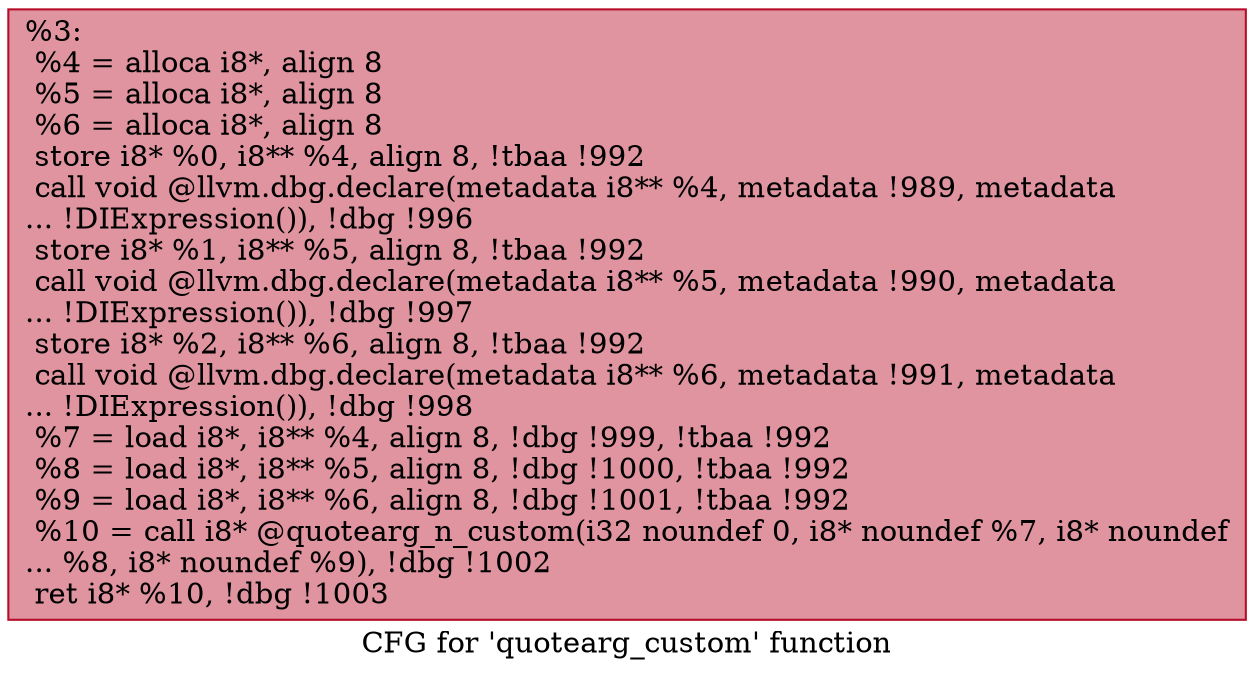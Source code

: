 digraph "CFG for 'quotearg_custom' function" {
	label="CFG for 'quotearg_custom' function";

	Node0xc44660 [shape=record,color="#b70d28ff", style=filled, fillcolor="#b70d2870",label="{%3:\l  %4 = alloca i8*, align 8\l  %5 = alloca i8*, align 8\l  %6 = alloca i8*, align 8\l  store i8* %0, i8** %4, align 8, !tbaa !992\l  call void @llvm.dbg.declare(metadata i8** %4, metadata !989, metadata\l... !DIExpression()), !dbg !996\l  store i8* %1, i8** %5, align 8, !tbaa !992\l  call void @llvm.dbg.declare(metadata i8** %5, metadata !990, metadata\l... !DIExpression()), !dbg !997\l  store i8* %2, i8** %6, align 8, !tbaa !992\l  call void @llvm.dbg.declare(metadata i8** %6, metadata !991, metadata\l... !DIExpression()), !dbg !998\l  %7 = load i8*, i8** %4, align 8, !dbg !999, !tbaa !992\l  %8 = load i8*, i8** %5, align 8, !dbg !1000, !tbaa !992\l  %9 = load i8*, i8** %6, align 8, !dbg !1001, !tbaa !992\l  %10 = call i8* @quotearg_n_custom(i32 noundef 0, i8* noundef %7, i8* noundef\l... %8, i8* noundef %9), !dbg !1002\l  ret i8* %10, !dbg !1003\l}"];
}
